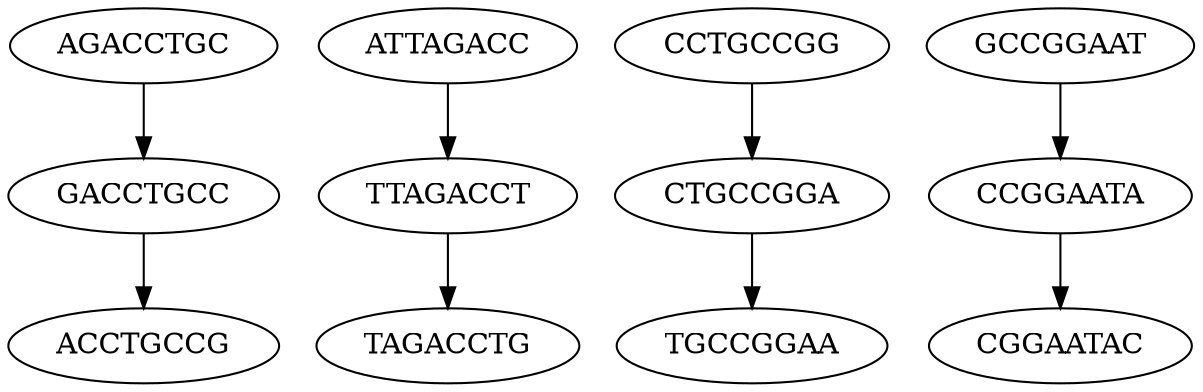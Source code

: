 // DeBruijn graph
digraph {
	GACCTGCC [label=GACCTGCC]
	TTAGACCT [label=TTAGACCT]
	CCTGCCGG [label=CCTGCCGG]
	AGACCTGC [label=AGACCTGC]
	CCGGAATA [label=CCGGAATA]
	ATTAGACC [label=ATTAGACC]
	CTGCCGGA [label=CTGCCGGA]
	GCCGGAAT [label=GCCGGAAT]
		GACCTGCC -> ACCTGCCG
		TTAGACCT -> TAGACCTG
		CCTGCCGG -> CTGCCGGA
		AGACCTGC -> GACCTGCC
		CCGGAATA -> CGGAATAC
		ATTAGACC -> TTAGACCT
		CTGCCGGA -> TGCCGGAA
		GCCGGAAT -> CCGGAATA
}